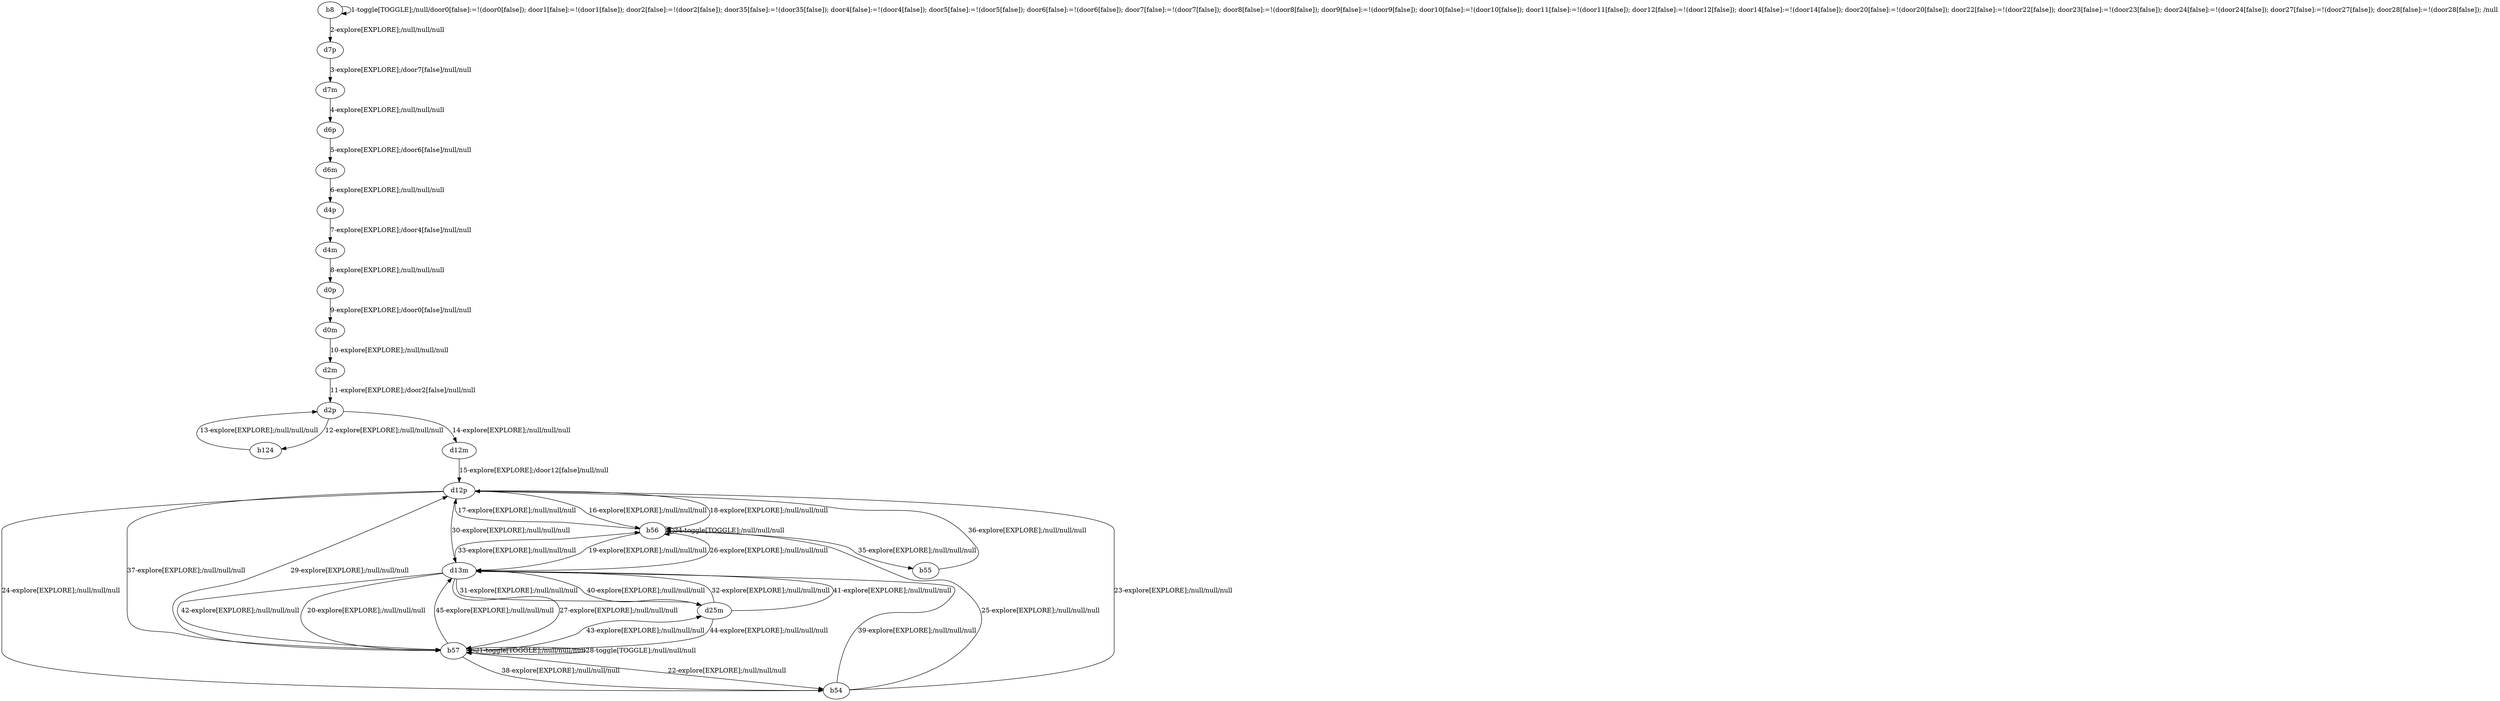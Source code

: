 # Total number of goals covered by this test: 1
# b57 --> d13m

digraph g {
"b8" -> "b8" [label = "1-toggle[TOGGLE];/null/door0[false]:=!(door0[false]); door1[false]:=!(door1[false]); door2[false]:=!(door2[false]); door35[false]:=!(door35[false]); door4[false]:=!(door4[false]); door5[false]:=!(door5[false]); door6[false]:=!(door6[false]); door7[false]:=!(door7[false]); door8[false]:=!(door8[false]); door9[false]:=!(door9[false]); door10[false]:=!(door10[false]); door11[false]:=!(door11[false]); door12[false]:=!(door12[false]); door14[false]:=!(door14[false]); door20[false]:=!(door20[false]); door22[false]:=!(door22[false]); door23[false]:=!(door23[false]); door24[false]:=!(door24[false]); door27[false]:=!(door27[false]); door28[false]:=!(door28[false]); /null"];
"b8" -> "d7p" [label = "2-explore[EXPLORE];/null/null/null"];
"d7p" -> "d7m" [label = "3-explore[EXPLORE];/door7[false]/null/null"];
"d7m" -> "d6p" [label = "4-explore[EXPLORE];/null/null/null"];
"d6p" -> "d6m" [label = "5-explore[EXPLORE];/door6[false]/null/null"];
"d6m" -> "d4p" [label = "6-explore[EXPLORE];/null/null/null"];
"d4p" -> "d4m" [label = "7-explore[EXPLORE];/door4[false]/null/null"];
"d4m" -> "d0p" [label = "8-explore[EXPLORE];/null/null/null"];
"d0p" -> "d0m" [label = "9-explore[EXPLORE];/door0[false]/null/null"];
"d0m" -> "d2m" [label = "10-explore[EXPLORE];/null/null/null"];
"d2m" -> "d2p" [label = "11-explore[EXPLORE];/door2[false]/null/null"];
"d2p" -> "b124" [label = "12-explore[EXPLORE];/null/null/null"];
"b124" -> "d2p" [label = "13-explore[EXPLORE];/null/null/null"];
"d2p" -> "d12m" [label = "14-explore[EXPLORE];/null/null/null"];
"d12m" -> "d12p" [label = "15-explore[EXPLORE];/door12[false]/null/null"];
"d12p" -> "b56" [label = "16-explore[EXPLORE];/null/null/null"];
"b56" -> "d12p" [label = "17-explore[EXPLORE];/null/null/null"];
"d12p" -> "b56" [label = "18-explore[EXPLORE];/null/null/null"];
"b56" -> "d13m" [label = "19-explore[EXPLORE];/null/null/null"];
"d13m" -> "b57" [label = "20-explore[EXPLORE];/null/null/null"];
"b57" -> "b57" [label = "21-toggle[TOGGLE];/null/null/null"];
"b57" -> "b54" [label = "22-explore[EXPLORE];/null/null/null"];
"b54" -> "d12p" [label = "23-explore[EXPLORE];/null/null/null"];
"d12p" -> "b54" [label = "24-explore[EXPLORE];/null/null/null"];
"b54" -> "b56" [label = "25-explore[EXPLORE];/null/null/null"];
"b56" -> "d13m" [label = "26-explore[EXPLORE];/null/null/null"];
"d13m" -> "b57" [label = "27-explore[EXPLORE];/null/null/null"];
"b57" -> "b57" [label = "28-toggle[TOGGLE];/null/null/null"];
"b57" -> "d12p" [label = "29-explore[EXPLORE];/null/null/null"];
"d12p" -> "d13m" [label = "30-explore[EXPLORE];/null/null/null"];
"d13m" -> "d25m" [label = "31-explore[EXPLORE];/null/null/null"];
"d25m" -> "d13m" [label = "32-explore[EXPLORE];/null/null/null"];
"d13m" -> "b56" [label = "33-explore[EXPLORE];/null/null/null"];
"b56" -> "b56" [label = "34-toggle[TOGGLE];/null/null/null"];
"b56" -> "b55" [label = "35-explore[EXPLORE];/null/null/null"];
"b55" -> "d12p" [label = "36-explore[EXPLORE];/null/null/null"];
"d12p" -> "b57" [label = "37-explore[EXPLORE];/null/null/null"];
"b57" -> "b54" [label = "38-explore[EXPLORE];/null/null/null"];
"b54" -> "d13m" [label = "39-explore[EXPLORE];/null/null/null"];
"d13m" -> "d25m" [label = "40-explore[EXPLORE];/null/null/null"];
"d25m" -> "d13m" [label = "41-explore[EXPLORE];/null/null/null"];
"d13m" -> "b57" [label = "42-explore[EXPLORE];/null/null/null"];
"b57" -> "d25m" [label = "43-explore[EXPLORE];/null/null/null"];
"d25m" -> "b57" [label = "44-explore[EXPLORE];/null/null/null"];
"b57" -> "d13m" [label = "45-explore[EXPLORE];/null/null/null"];
}